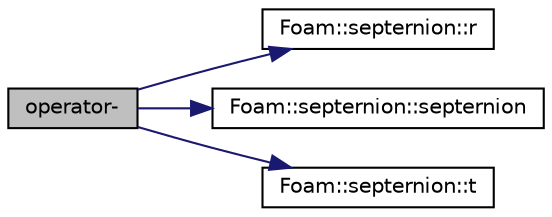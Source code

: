 digraph "operator-"
{
  bgcolor="transparent";
  edge [fontname="Helvetica",fontsize="10",labelfontname="Helvetica",labelfontsize="10"];
  node [fontname="Helvetica",fontsize="10",shape=record];
  rankdir="LR";
  Node137976 [label="operator-",height=0.2,width=0.4,color="black", fillcolor="grey75", style="filled", fontcolor="black"];
  Node137976 -> Node137977 [color="midnightblue",fontsize="10",style="solid",fontname="Helvetica"];
  Node137977 [label="Foam::septernion::r",height=0.2,width=0.4,color="black",URL="$a29401.html#a3f654a0f851ca1874a91504ca2e31ba4"];
  Node137976 -> Node137978 [color="midnightblue",fontsize="10",style="solid",fontname="Helvetica"];
  Node137978 [label="Foam::septernion::septernion",height=0.2,width=0.4,color="black",URL="$a29401.html#ab15a66f0258e115ba50165b7a707eece",tooltip="Construct null. "];
  Node137976 -> Node137979 [color="midnightblue",fontsize="10",style="solid",fontname="Helvetica"];
  Node137979 [label="Foam::septernion::t",height=0.2,width=0.4,color="black",URL="$a29401.html#ac90b4495e032d0efeb603179edc4cb8c"];
}
